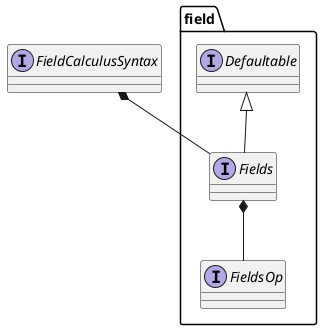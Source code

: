 @startuml
interface FieldCalculusSyntax
package field <<folder>> {
interface Defaultable
interface Fields
interface FieldsOp
Fields -up-|> Defaultable
Fields -up-* FieldCalculusSyntax
FieldsOp -up-* Fields
}
@enduml
